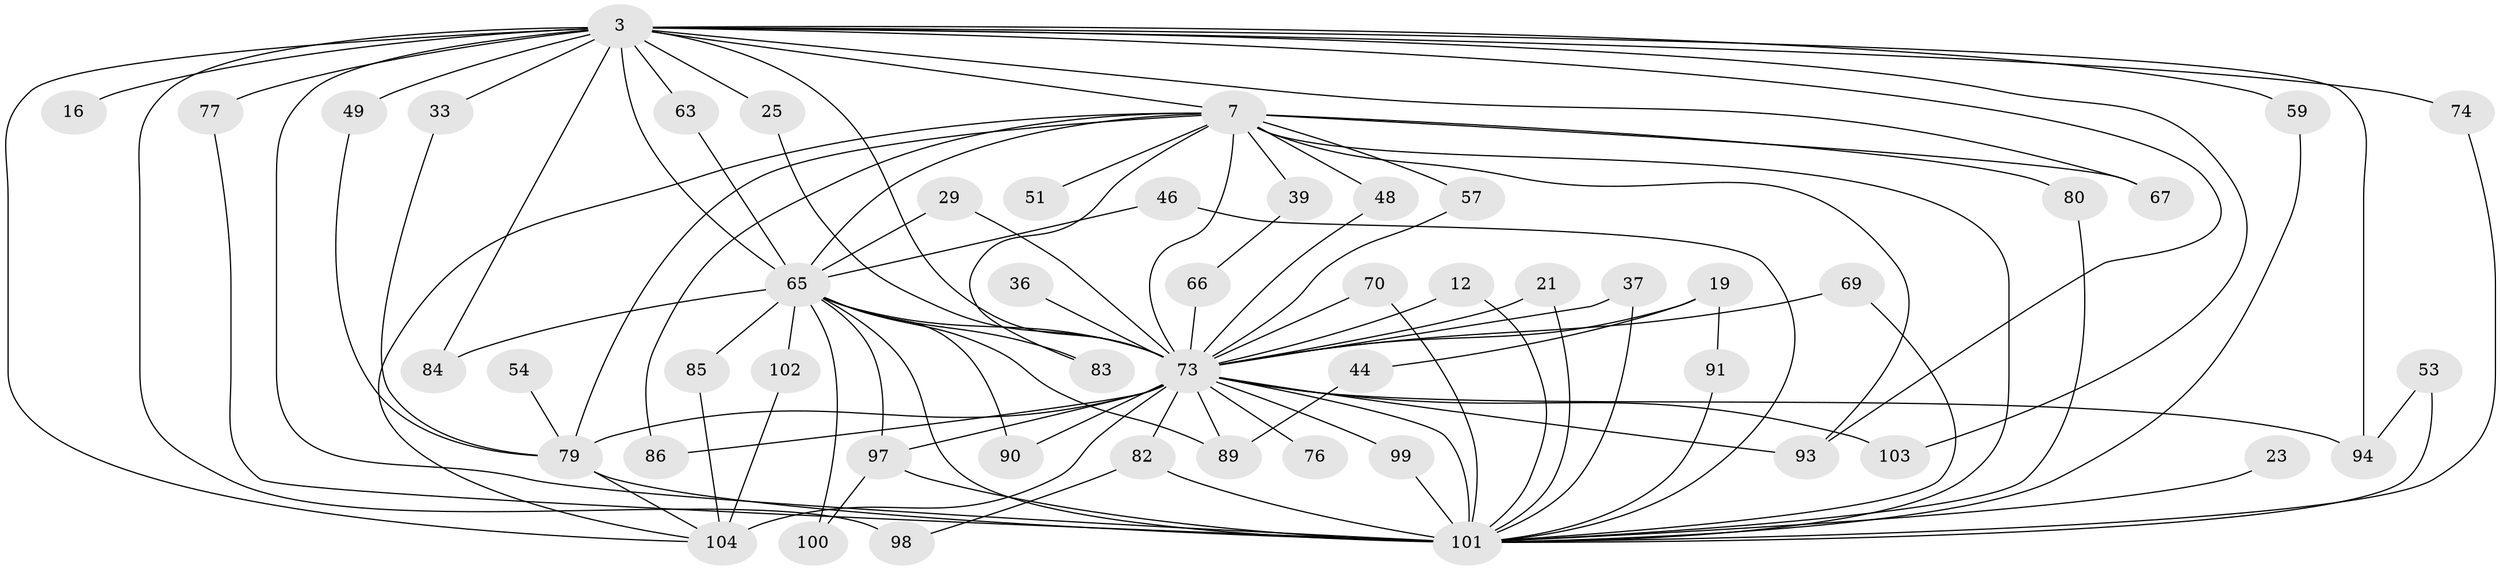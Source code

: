 // original degree distribution, {23: 0.009615384615384616, 22: 0.009615384615384616, 21: 0.009615384615384616, 18: 0.019230769230769232, 29: 0.009615384615384616, 13: 0.009615384615384616, 19: 0.019230769230769232, 31: 0.009615384615384616, 5: 0.028846153846153848, 2: 0.5576923076923077, 4: 0.10576923076923077, 12: 0.009615384615384616, 3: 0.19230769230769232, 6: 0.009615384615384616}
// Generated by graph-tools (version 1.1) at 2025/46/03/09/25 04:46:34]
// undirected, 52 vertices, 101 edges
graph export_dot {
graph [start="1"]
  node [color=gray90,style=filled];
  3 [super="+2"];
  7 [super="+1"];
  12;
  16;
  19 [super="+18"];
  21;
  23;
  25;
  29;
  33;
  36;
  37;
  39;
  44;
  46;
  48;
  49 [super="+41"];
  51;
  53;
  54;
  57;
  59;
  63;
  65 [super="+55+6"];
  66;
  67 [super="+20"];
  69;
  70 [super="+45"];
  73 [super="+56+61+71+8"];
  74;
  76;
  77;
  79 [super="+78+60+42"];
  80;
  82 [super="+68"];
  83 [super="+50"];
  84;
  85;
  86;
  89 [super="+13"];
  90 [super="+31"];
  91;
  93 [super="+75"];
  94 [super="+17+81"];
  97 [super="+34+47"];
  98 [super="+96+62"];
  99;
  100;
  101 [super="+87+72+52+92"];
  102;
  103;
  104 [super="+88+95+28"];
  3 -- 7 [weight=4];
  3 -- 33;
  3 -- 49 [weight=2];
  3 -- 63;
  3 -- 67 [weight=2];
  3 -- 77;
  3 -- 101 [weight=7];
  3 -- 103;
  3 -- 74;
  3 -- 16;
  3 -- 84;
  3 -- 25;
  3 -- 93;
  3 -- 98 [weight=3];
  3 -- 59;
  3 -- 94 [weight=2];
  3 -- 65 [weight=5];
  3 -- 104;
  3 -- 73 [weight=4];
  7 -- 39 [weight=2];
  7 -- 48;
  7 -- 80;
  7 -- 86;
  7 -- 67;
  7 -- 65 [weight=5];
  7 -- 83 [weight=2];
  7 -- 51;
  7 -- 57;
  7 -- 79 [weight=4];
  7 -- 93;
  7 -- 104;
  7 -- 101 [weight=9];
  7 -- 73 [weight=5];
  12 -- 73;
  12 -- 101;
  19 -- 44;
  19 -- 91;
  19 -- 73 [weight=3];
  21 -- 73;
  21 -- 101 [weight=2];
  23 -- 101 [weight=2];
  25 -- 73;
  29 -- 65;
  29 -- 73;
  33 -- 79;
  36 -- 73 [weight=2];
  37 -- 73;
  37 -- 101;
  39 -- 66;
  44 -- 89;
  46 -- 65;
  46 -- 101;
  48 -- 73;
  49 -- 79;
  53 -- 94;
  53 -- 101;
  54 -- 79 [weight=2];
  57 -- 73;
  59 -- 101;
  63 -- 65;
  65 -- 83;
  65 -- 84;
  65 -- 85;
  65 -- 89;
  65 -- 90 [weight=2];
  65 -- 100;
  65 -- 102;
  65 -- 97;
  65 -- 73 [weight=4];
  65 -- 101 [weight=4];
  66 -- 73;
  69 -- 73;
  69 -- 101;
  70 -- 73 [weight=2];
  70 -- 101;
  73 -- 97 [weight=4];
  73 -- 79 [weight=6];
  73 -- 76;
  73 -- 82 [weight=2];
  73 -- 86;
  73 -- 89 [weight=2];
  73 -- 90;
  73 -- 93;
  73 -- 94 [weight=3];
  73 -- 99;
  73 -- 101 [weight=7];
  73 -- 103;
  73 -- 104 [weight=2];
  74 -- 101;
  77 -- 101;
  79 -- 101;
  79 -- 104;
  80 -- 101;
  82 -- 98;
  82 -- 101;
  85 -- 104;
  91 -- 101;
  97 -- 100;
  97 -- 101 [weight=2];
  99 -- 101;
  102 -- 104;
}
